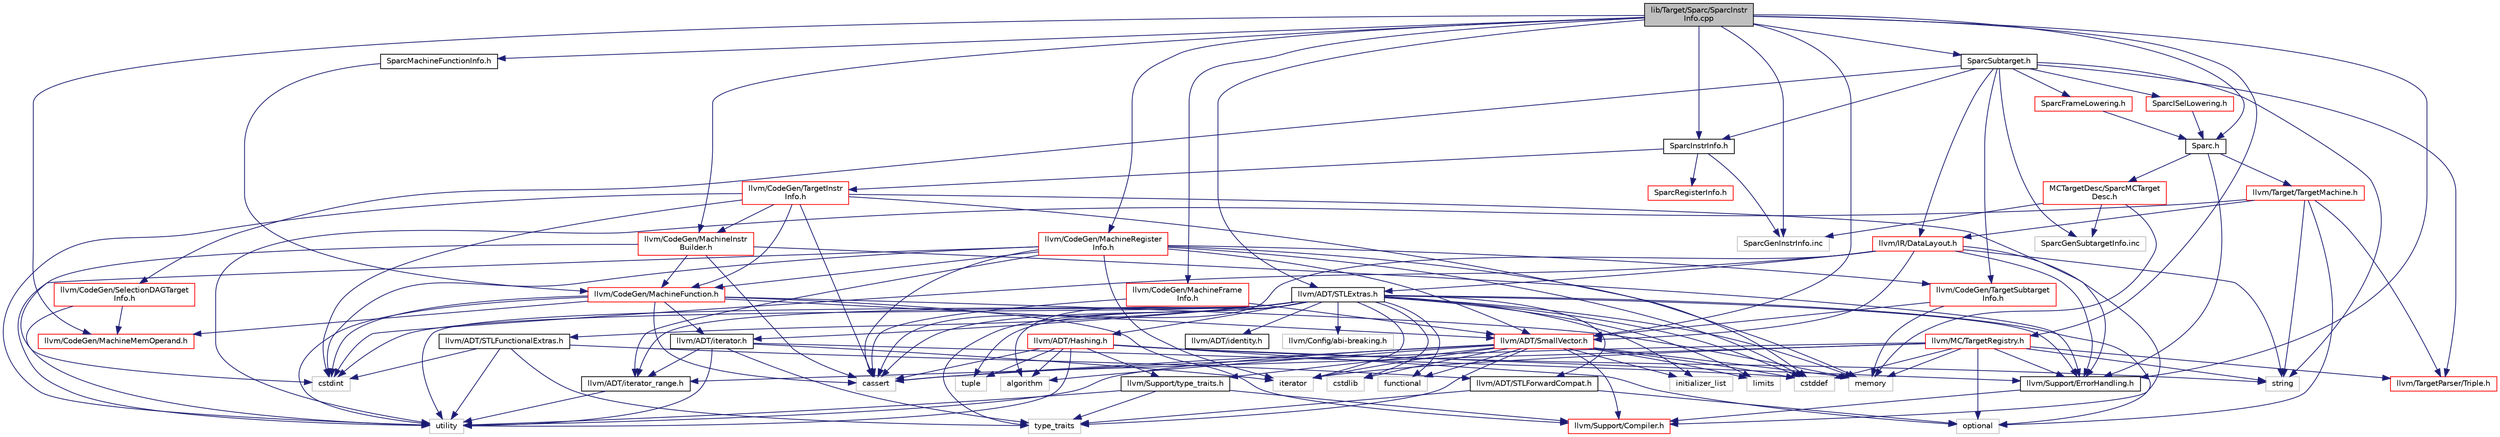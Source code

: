 digraph "lib/Target/Sparc/SparcInstrInfo.cpp"
{
 // LATEX_PDF_SIZE
  bgcolor="transparent";
  edge [fontname="Helvetica",fontsize="10",labelfontname="Helvetica",labelfontsize="10"];
  node [fontname="Helvetica",fontsize="10",shape=record];
  Node1 [label="lib/Target/Sparc/SparcInstr\lInfo.cpp",height=0.2,width=0.4,color="black", fillcolor="grey75", style="filled", fontcolor="black",tooltip=" "];
  Node1 -> Node2 [color="midnightblue",fontsize="10",style="solid",fontname="Helvetica"];
  Node2 [label="SparcInstrInfo.h",height=0.2,width=0.4,color="black",URL="$SparcInstrInfo_8h.html",tooltip=" "];
  Node2 -> Node3 [color="midnightblue",fontsize="10",style="solid",fontname="Helvetica"];
  Node3 [label="SparcRegisterInfo.h",height=0.2,width=0.4,color="red",URL="$SparcRegisterInfo_8h.html",tooltip=" "];
  Node2 -> Node147 [color="midnightblue",fontsize="10",style="solid",fontname="Helvetica"];
  Node147 [label="llvm/CodeGen/TargetInstr\lInfo.h",height=0.2,width=0.4,color="red",URL="$TargetInstrInfo_8h.html",tooltip=" "];
  Node147 -> Node150 [color="midnightblue",fontsize="10",style="solid",fontname="Helvetica"];
  Node150 [label="llvm/CodeGen/MachineFunction.h",height=0.2,width=0.4,color="red",URL="$MachineFunction_8h.html",tooltip=" "];
  Node150 -> Node31 [color="midnightblue",fontsize="10",style="solid",fontname="Helvetica"];
  Node31 [label="llvm/ADT/SmallVector.h",height=0.2,width=0.4,color="red",URL="$SmallVector_8h.html",tooltip=" "];
  Node31 -> Node13 [color="midnightblue",fontsize="10",style="solid",fontname="Helvetica"];
  Node13 [label="llvm/Support/Compiler.h",height=0.2,width=0.4,color="red",URL="$Compiler_8h.html",tooltip=" "];
  Node31 -> Node24 [color="midnightblue",fontsize="10",style="solid",fontname="Helvetica"];
  Node24 [label="llvm/Support/type_traits.h",height=0.2,width=0.4,color="black",URL="$type__traits_8h.html",tooltip=" "];
  Node24 -> Node13 [color="midnightblue",fontsize="10",style="solid",fontname="Helvetica"];
  Node24 -> Node20 [color="midnightblue",fontsize="10",style="solid",fontname="Helvetica"];
  Node20 [label="type_traits",height=0.2,width=0.4,color="grey75",tooltip=" "];
  Node24 -> Node25 [color="midnightblue",fontsize="10",style="solid",fontname="Helvetica"];
  Node25 [label="utility",height=0.2,width=0.4,color="grey75",tooltip=" "];
  Node31 -> Node26 [color="midnightblue",fontsize="10",style="solid",fontname="Helvetica"];
  Node26 [label="algorithm",height=0.2,width=0.4,color="grey75",tooltip=" "];
  Node31 -> Node27 [color="midnightblue",fontsize="10",style="solid",fontname="Helvetica"];
  Node27 [label="cassert",height=0.2,width=0.4,color="grey75",tooltip=" "];
  Node31 -> Node22 [color="midnightblue",fontsize="10",style="solid",fontname="Helvetica"];
  Node22 [label="cstddef",height=0.2,width=0.4,color="grey75",tooltip=" "];
  Node31 -> Node32 [color="midnightblue",fontsize="10",style="solid",fontname="Helvetica"];
  Node32 [label="cstdlib",height=0.2,width=0.4,color="grey75",tooltip=" "];
  Node31 -> Node33 [color="midnightblue",fontsize="10",style="solid",fontname="Helvetica"];
  Node33 [label="functional",height=0.2,width=0.4,color="grey75",tooltip=" "];
  Node31 -> Node34 [color="midnightblue",fontsize="10",style="solid",fontname="Helvetica"];
  Node34 [label="initializer_list",height=0.2,width=0.4,color="grey75",tooltip=" "];
  Node31 -> Node35 [color="midnightblue",fontsize="10",style="solid",fontname="Helvetica"];
  Node35 [label="iterator",height=0.2,width=0.4,color="grey75",tooltip=" "];
  Node31 -> Node19 [color="midnightblue",fontsize="10",style="solid",fontname="Helvetica"];
  Node19 [label="limits",height=0.2,width=0.4,color="grey75",tooltip=" "];
  Node31 -> Node36 [color="midnightblue",fontsize="10",style="solid",fontname="Helvetica"];
  Node36 [label="memory",height=0.2,width=0.4,color="grey75",tooltip=" "];
  Node31 -> Node20 [color="midnightblue",fontsize="10",style="solid",fontname="Helvetica"];
  Node31 -> Node25 [color="midnightblue",fontsize="10",style="solid",fontname="Helvetica"];
  Node150 -> Node42 [color="midnightblue",fontsize="10",style="solid",fontname="Helvetica"];
  Node42 [label="llvm/ADT/iterator.h",height=0.2,width=0.4,color="black",URL="$iterator_8h.html",tooltip=" "];
  Node42 -> Node43 [color="midnightblue",fontsize="10",style="solid",fontname="Helvetica"];
  Node43 [label="llvm/ADT/iterator_range.h",height=0.2,width=0.4,color="black",URL="$iterator__range_8h.html",tooltip=" "];
  Node43 -> Node25 [color="midnightblue",fontsize="10",style="solid",fontname="Helvetica"];
  Node42 -> Node22 [color="midnightblue",fontsize="10",style="solid",fontname="Helvetica"];
  Node42 -> Node35 [color="midnightblue",fontsize="10",style="solid",fontname="Helvetica"];
  Node42 -> Node20 [color="midnightblue",fontsize="10",style="solid",fontname="Helvetica"];
  Node42 -> Node25 [color="midnightblue",fontsize="10",style="solid",fontname="Helvetica"];
  Node150 -> Node75 [color="midnightblue",fontsize="10",style="solid",fontname="Helvetica"];
  Node75 [label="llvm/CodeGen/MachineMemOperand.h",height=0.2,width=0.4,color="red",URL="$MachineMemOperand_8h.html",tooltip=" "];
  Node150 -> Node13 [color="midnightblue",fontsize="10",style="solid",fontname="Helvetica"];
  Node150 -> Node27 [color="midnightblue",fontsize="10",style="solid",fontname="Helvetica"];
  Node150 -> Node18 [color="midnightblue",fontsize="10",style="solid",fontname="Helvetica"];
  Node18 [label="cstdint",height=0.2,width=0.4,color="grey75",tooltip=" "];
  Node150 -> Node36 [color="midnightblue",fontsize="10",style="solid",fontname="Helvetica"];
  Node150 -> Node25 [color="midnightblue",fontsize="10",style="solid",fontname="Helvetica"];
  Node147 -> Node159 [color="midnightblue",fontsize="10",style="solid",fontname="Helvetica"];
  Node159 [label="llvm/CodeGen/MachineInstr\lBuilder.h",height=0.2,width=0.4,color="red",URL="$MachineInstrBuilder_8h.html",tooltip=" "];
  Node159 -> Node150 [color="midnightblue",fontsize="10",style="solid",fontname="Helvetica"];
  Node159 -> Node12 [color="midnightblue",fontsize="10",style="solid",fontname="Helvetica"];
  Node12 [label="llvm/Support/ErrorHandling.h",height=0.2,width=0.4,color="black",URL="$Support_2ErrorHandling_8h.html",tooltip=" "];
  Node12 -> Node13 [color="midnightblue",fontsize="10",style="solid",fontname="Helvetica"];
  Node159 -> Node27 [color="midnightblue",fontsize="10",style="solid",fontname="Helvetica"];
  Node159 -> Node18 [color="midnightblue",fontsize="10",style="solid",fontname="Helvetica"];
  Node147 -> Node12 [color="midnightblue",fontsize="10",style="solid",fontname="Helvetica"];
  Node147 -> Node27 [color="midnightblue",fontsize="10",style="solid",fontname="Helvetica"];
  Node147 -> Node22 [color="midnightblue",fontsize="10",style="solid",fontname="Helvetica"];
  Node147 -> Node18 [color="midnightblue",fontsize="10",style="solid",fontname="Helvetica"];
  Node147 -> Node25 [color="midnightblue",fontsize="10",style="solid",fontname="Helvetica"];
  Node2 -> Node225 [color="midnightblue",fontsize="10",style="solid",fontname="Helvetica"];
  Node225 [label="SparcGenInstrInfo.inc",height=0.2,width=0.4,color="grey75",tooltip=" "];
  Node1 -> Node226 [color="midnightblue",fontsize="10",style="solid",fontname="Helvetica"];
  Node226 [label="Sparc.h",height=0.2,width=0.4,color="black",URL="$Sparc_8h.html",tooltip=" "];
  Node226 -> Node227 [color="midnightblue",fontsize="10",style="solid",fontname="Helvetica"];
  Node227 [label="MCTargetDesc/SparcMCTarget\lDesc.h",height=0.2,width=0.4,color="red",URL="$SparcMCTargetDesc_8h.html",tooltip=" "];
  Node227 -> Node36 [color="midnightblue",fontsize="10",style="solid",fontname="Helvetica"];
  Node227 -> Node225 [color="midnightblue",fontsize="10",style="solid",fontname="Helvetica"];
  Node227 -> Node228 [color="midnightblue",fontsize="10",style="solid",fontname="Helvetica"];
  Node228 [label="SparcGenSubtargetInfo.inc",height=0.2,width=0.4,color="grey75",tooltip=" "];
  Node226 -> Node12 [color="midnightblue",fontsize="10",style="solid",fontname="Helvetica"];
  Node226 -> Node229 [color="midnightblue",fontsize="10",style="solid",fontname="Helvetica"];
  Node229 [label="llvm/Target/TargetMachine.h",height=0.2,width=0.4,color="red",URL="$Target_2TargetMachine_8h.html",tooltip=" "];
  Node229 -> Node230 [color="midnightblue",fontsize="10",style="solid",fontname="Helvetica"];
  Node230 [label="llvm/IR/DataLayout.h",height=0.2,width=0.4,color="red",URL="$DataLayout_8h.html",tooltip=" "];
  Node230 -> Node38 [color="midnightblue",fontsize="10",style="solid",fontname="Helvetica"];
  Node38 [label="llvm/ADT/STLExtras.h",height=0.2,width=0.4,color="black",URL="$STLExtras_8h.html",tooltip=" "];
  Node38 -> Node6 [color="midnightblue",fontsize="10",style="solid",fontname="Helvetica"];
  Node6 [label="llvm/ADT/Hashing.h",height=0.2,width=0.4,color="red",URL="$Hashing_8h.html",tooltip=" "];
  Node6 -> Node12 [color="midnightblue",fontsize="10",style="solid",fontname="Helvetica"];
  Node6 -> Node24 [color="midnightblue",fontsize="10",style="solid",fontname="Helvetica"];
  Node6 -> Node26 [color="midnightblue",fontsize="10",style="solid",fontname="Helvetica"];
  Node6 -> Node27 [color="midnightblue",fontsize="10",style="solid",fontname="Helvetica"];
  Node6 -> Node28 [color="midnightblue",fontsize="10",style="solid",fontname="Helvetica"];
  Node28 [label="optional",height=0.2,width=0.4,color="grey75",tooltip=" "];
  Node6 -> Node29 [color="midnightblue",fontsize="10",style="solid",fontname="Helvetica"];
  Node29 [label="string",height=0.2,width=0.4,color="grey75",tooltip=" "];
  Node6 -> Node30 [color="midnightblue",fontsize="10",style="solid",fontname="Helvetica"];
  Node30 [label="tuple",height=0.2,width=0.4,color="grey75",tooltip=" "];
  Node6 -> Node25 [color="midnightblue",fontsize="10",style="solid",fontname="Helvetica"];
  Node38 -> Node39 [color="midnightblue",fontsize="10",style="solid",fontname="Helvetica"];
  Node39 [label="llvm/ADT/STLForwardCompat.h",height=0.2,width=0.4,color="black",URL="$STLForwardCompat_8h.html",tooltip=" "];
  Node39 -> Node28 [color="midnightblue",fontsize="10",style="solid",fontname="Helvetica"];
  Node39 -> Node20 [color="midnightblue",fontsize="10",style="solid",fontname="Helvetica"];
  Node38 -> Node40 [color="midnightblue",fontsize="10",style="solid",fontname="Helvetica"];
  Node40 [label="llvm/ADT/STLFunctionalExtras.h",height=0.2,width=0.4,color="black",URL="$STLFunctionalExtras_8h.html",tooltip=" "];
  Node40 -> Node39 [color="midnightblue",fontsize="10",style="solid",fontname="Helvetica"];
  Node40 -> Node18 [color="midnightblue",fontsize="10",style="solid",fontname="Helvetica"];
  Node40 -> Node20 [color="midnightblue",fontsize="10",style="solid",fontname="Helvetica"];
  Node40 -> Node25 [color="midnightblue",fontsize="10",style="solid",fontname="Helvetica"];
  Node38 -> Node41 [color="midnightblue",fontsize="10",style="solid",fontname="Helvetica"];
  Node41 [label="llvm/ADT/identity.h",height=0.2,width=0.4,color="black",URL="$identity_8h.html",tooltip=" "];
  Node38 -> Node42 [color="midnightblue",fontsize="10",style="solid",fontname="Helvetica"];
  Node38 -> Node43 [color="midnightblue",fontsize="10",style="solid",fontname="Helvetica"];
  Node38 -> Node44 [color="midnightblue",fontsize="10",style="solid",fontname="Helvetica"];
  Node44 [label="llvm/Config/abi-breaking.h",height=0.2,width=0.4,color="grey75",tooltip=" "];
  Node38 -> Node12 [color="midnightblue",fontsize="10",style="solid",fontname="Helvetica"];
  Node38 -> Node26 [color="midnightblue",fontsize="10",style="solid",fontname="Helvetica"];
  Node38 -> Node27 [color="midnightblue",fontsize="10",style="solid",fontname="Helvetica"];
  Node38 -> Node22 [color="midnightblue",fontsize="10",style="solid",fontname="Helvetica"];
  Node38 -> Node18 [color="midnightblue",fontsize="10",style="solid",fontname="Helvetica"];
  Node38 -> Node32 [color="midnightblue",fontsize="10",style="solid",fontname="Helvetica"];
  Node38 -> Node33 [color="midnightblue",fontsize="10",style="solid",fontname="Helvetica"];
  Node38 -> Node34 [color="midnightblue",fontsize="10",style="solid",fontname="Helvetica"];
  Node38 -> Node35 [color="midnightblue",fontsize="10",style="solid",fontname="Helvetica"];
  Node38 -> Node19 [color="midnightblue",fontsize="10",style="solid",fontname="Helvetica"];
  Node38 -> Node36 [color="midnightblue",fontsize="10",style="solid",fontname="Helvetica"];
  Node38 -> Node28 [color="midnightblue",fontsize="10",style="solid",fontname="Helvetica"];
  Node38 -> Node30 [color="midnightblue",fontsize="10",style="solid",fontname="Helvetica"];
  Node38 -> Node20 [color="midnightblue",fontsize="10",style="solid",fontname="Helvetica"];
  Node38 -> Node25 [color="midnightblue",fontsize="10",style="solid",fontname="Helvetica"];
  Node230 -> Node31 [color="midnightblue",fontsize="10",style="solid",fontname="Helvetica"];
  Node230 -> Node13 [color="midnightblue",fontsize="10",style="solid",fontname="Helvetica"];
  Node230 -> Node12 [color="midnightblue",fontsize="10",style="solid",fontname="Helvetica"];
  Node230 -> Node27 [color="midnightblue",fontsize="10",style="solid",fontname="Helvetica"];
  Node230 -> Node18 [color="midnightblue",fontsize="10",style="solid",fontname="Helvetica"];
  Node230 -> Node29 [color="midnightblue",fontsize="10",style="solid",fontname="Helvetica"];
  Node229 -> Node211 [color="midnightblue",fontsize="10",style="solid",fontname="Helvetica"];
  Node211 [label="llvm/TargetParser/Triple.h",height=0.2,width=0.4,color="red",URL="$Triple_8h.html",tooltip=" "];
  Node229 -> Node28 [color="midnightblue",fontsize="10",style="solid",fontname="Helvetica"];
  Node229 -> Node29 [color="midnightblue",fontsize="10",style="solid",fontname="Helvetica"];
  Node229 -> Node25 [color="midnightblue",fontsize="10",style="solid",fontname="Helvetica"];
  Node1 -> Node247 [color="midnightblue",fontsize="10",style="solid",fontname="Helvetica"];
  Node247 [label="SparcMachineFunctionInfo.h",height=0.2,width=0.4,color="black",URL="$SparcMachineFunctionInfo_8h.html",tooltip=" "];
  Node247 -> Node150 [color="midnightblue",fontsize="10",style="solid",fontname="Helvetica"];
  Node1 -> Node248 [color="midnightblue",fontsize="10",style="solid",fontname="Helvetica"];
  Node248 [label="SparcSubtarget.h",height=0.2,width=0.4,color="black",URL="$SparcSubtarget_8h.html",tooltip=" "];
  Node248 -> Node249 [color="midnightblue",fontsize="10",style="solid",fontname="Helvetica"];
  Node249 [label="SparcFrameLowering.h",height=0.2,width=0.4,color="red",URL="$SparcFrameLowering_8h.html",tooltip=" "];
  Node249 -> Node226 [color="midnightblue",fontsize="10",style="solid",fontname="Helvetica"];
  Node248 -> Node251 [color="midnightblue",fontsize="10",style="solid",fontname="Helvetica"];
  Node251 [label="SparcISelLowering.h",height=0.2,width=0.4,color="red",URL="$SparcISelLowering_8h.html",tooltip=" "];
  Node251 -> Node226 [color="midnightblue",fontsize="10",style="solid",fontname="Helvetica"];
  Node248 -> Node2 [color="midnightblue",fontsize="10",style="solid",fontname="Helvetica"];
  Node248 -> Node278 [color="midnightblue",fontsize="10",style="solid",fontname="Helvetica"];
  Node278 [label="llvm/CodeGen/SelectionDAGTarget\lInfo.h",height=0.2,width=0.4,color="red",URL="$SelectionDAGTargetInfo_8h.html",tooltip=" "];
  Node278 -> Node75 [color="midnightblue",fontsize="10",style="solid",fontname="Helvetica"];
  Node278 -> Node25 [color="midnightblue",fontsize="10",style="solid",fontname="Helvetica"];
  Node248 -> Node190 [color="midnightblue",fontsize="10",style="solid",fontname="Helvetica"];
  Node190 [label="llvm/CodeGen/TargetSubtarget\lInfo.h",height=0.2,width=0.4,color="red",URL="$TargetSubtargetInfo_8h.html",tooltip=" "];
  Node190 -> Node31 [color="midnightblue",fontsize="10",style="solid",fontname="Helvetica"];
  Node190 -> Node36 [color="midnightblue",fontsize="10",style="solid",fontname="Helvetica"];
  Node248 -> Node230 [color="midnightblue",fontsize="10",style="solid",fontname="Helvetica"];
  Node248 -> Node211 [color="midnightblue",fontsize="10",style="solid",fontname="Helvetica"];
  Node248 -> Node29 [color="midnightblue",fontsize="10",style="solid",fontname="Helvetica"];
  Node248 -> Node228 [color="midnightblue",fontsize="10",style="solid",fontname="Helvetica"];
  Node1 -> Node38 [color="midnightblue",fontsize="10",style="solid",fontname="Helvetica"];
  Node1 -> Node31 [color="midnightblue",fontsize="10",style="solid",fontname="Helvetica"];
  Node1 -> Node279 [color="midnightblue",fontsize="10",style="solid",fontname="Helvetica"];
  Node279 [label="llvm/CodeGen/MachineFrame\lInfo.h",height=0.2,width=0.4,color="red",URL="$MachineFrameInfo_8h.html",tooltip=" "];
  Node279 -> Node31 [color="midnightblue",fontsize="10",style="solid",fontname="Helvetica"];
  Node279 -> Node27 [color="midnightblue",fontsize="10",style="solid",fontname="Helvetica"];
  Node1 -> Node159 [color="midnightblue",fontsize="10",style="solid",fontname="Helvetica"];
  Node1 -> Node75 [color="midnightblue",fontsize="10",style="solid",fontname="Helvetica"];
  Node1 -> Node186 [color="midnightblue",fontsize="10",style="solid",fontname="Helvetica"];
  Node186 [label="llvm/CodeGen/MachineRegister\lInfo.h",height=0.2,width=0.4,color="red",URL="$MachineRegisterInfo_8h.html",tooltip=" "];
  Node186 -> Node31 [color="midnightblue",fontsize="10",style="solid",fontname="Helvetica"];
  Node186 -> Node43 [color="midnightblue",fontsize="10",style="solid",fontname="Helvetica"];
  Node186 -> Node150 [color="midnightblue",fontsize="10",style="solid",fontname="Helvetica"];
  Node186 -> Node190 [color="midnightblue",fontsize="10",style="solid",fontname="Helvetica"];
  Node186 -> Node27 [color="midnightblue",fontsize="10",style="solid",fontname="Helvetica"];
  Node186 -> Node22 [color="midnightblue",fontsize="10",style="solid",fontname="Helvetica"];
  Node186 -> Node18 [color="midnightblue",fontsize="10",style="solid",fontname="Helvetica"];
  Node186 -> Node35 [color="midnightblue",fontsize="10",style="solid",fontname="Helvetica"];
  Node186 -> Node36 [color="midnightblue",fontsize="10",style="solid",fontname="Helvetica"];
  Node186 -> Node25 [color="midnightblue",fontsize="10",style="solid",fontname="Helvetica"];
  Node1 -> Node280 [color="midnightblue",fontsize="10",style="solid",fontname="Helvetica"];
  Node280 [label="llvm/MC/TargetRegistry.h",height=0.2,width=0.4,color="red",URL="$TargetRegistry_8h.html",tooltip=" "];
  Node280 -> Node43 [color="midnightblue",fontsize="10",style="solid",fontname="Helvetica"];
  Node280 -> Node12 [color="midnightblue",fontsize="10",style="solid",fontname="Helvetica"];
  Node280 -> Node211 [color="midnightblue",fontsize="10",style="solid",fontname="Helvetica"];
  Node280 -> Node27 [color="midnightblue",fontsize="10",style="solid",fontname="Helvetica"];
  Node280 -> Node22 [color="midnightblue",fontsize="10",style="solid",fontname="Helvetica"];
  Node280 -> Node35 [color="midnightblue",fontsize="10",style="solid",fontname="Helvetica"];
  Node280 -> Node36 [color="midnightblue",fontsize="10",style="solid",fontname="Helvetica"];
  Node280 -> Node28 [color="midnightblue",fontsize="10",style="solid",fontname="Helvetica"];
  Node280 -> Node29 [color="midnightblue",fontsize="10",style="solid",fontname="Helvetica"];
  Node1 -> Node12 [color="midnightblue",fontsize="10",style="solid",fontname="Helvetica"];
  Node1 -> Node225 [color="midnightblue",fontsize="10",style="solid",fontname="Helvetica"];
}
